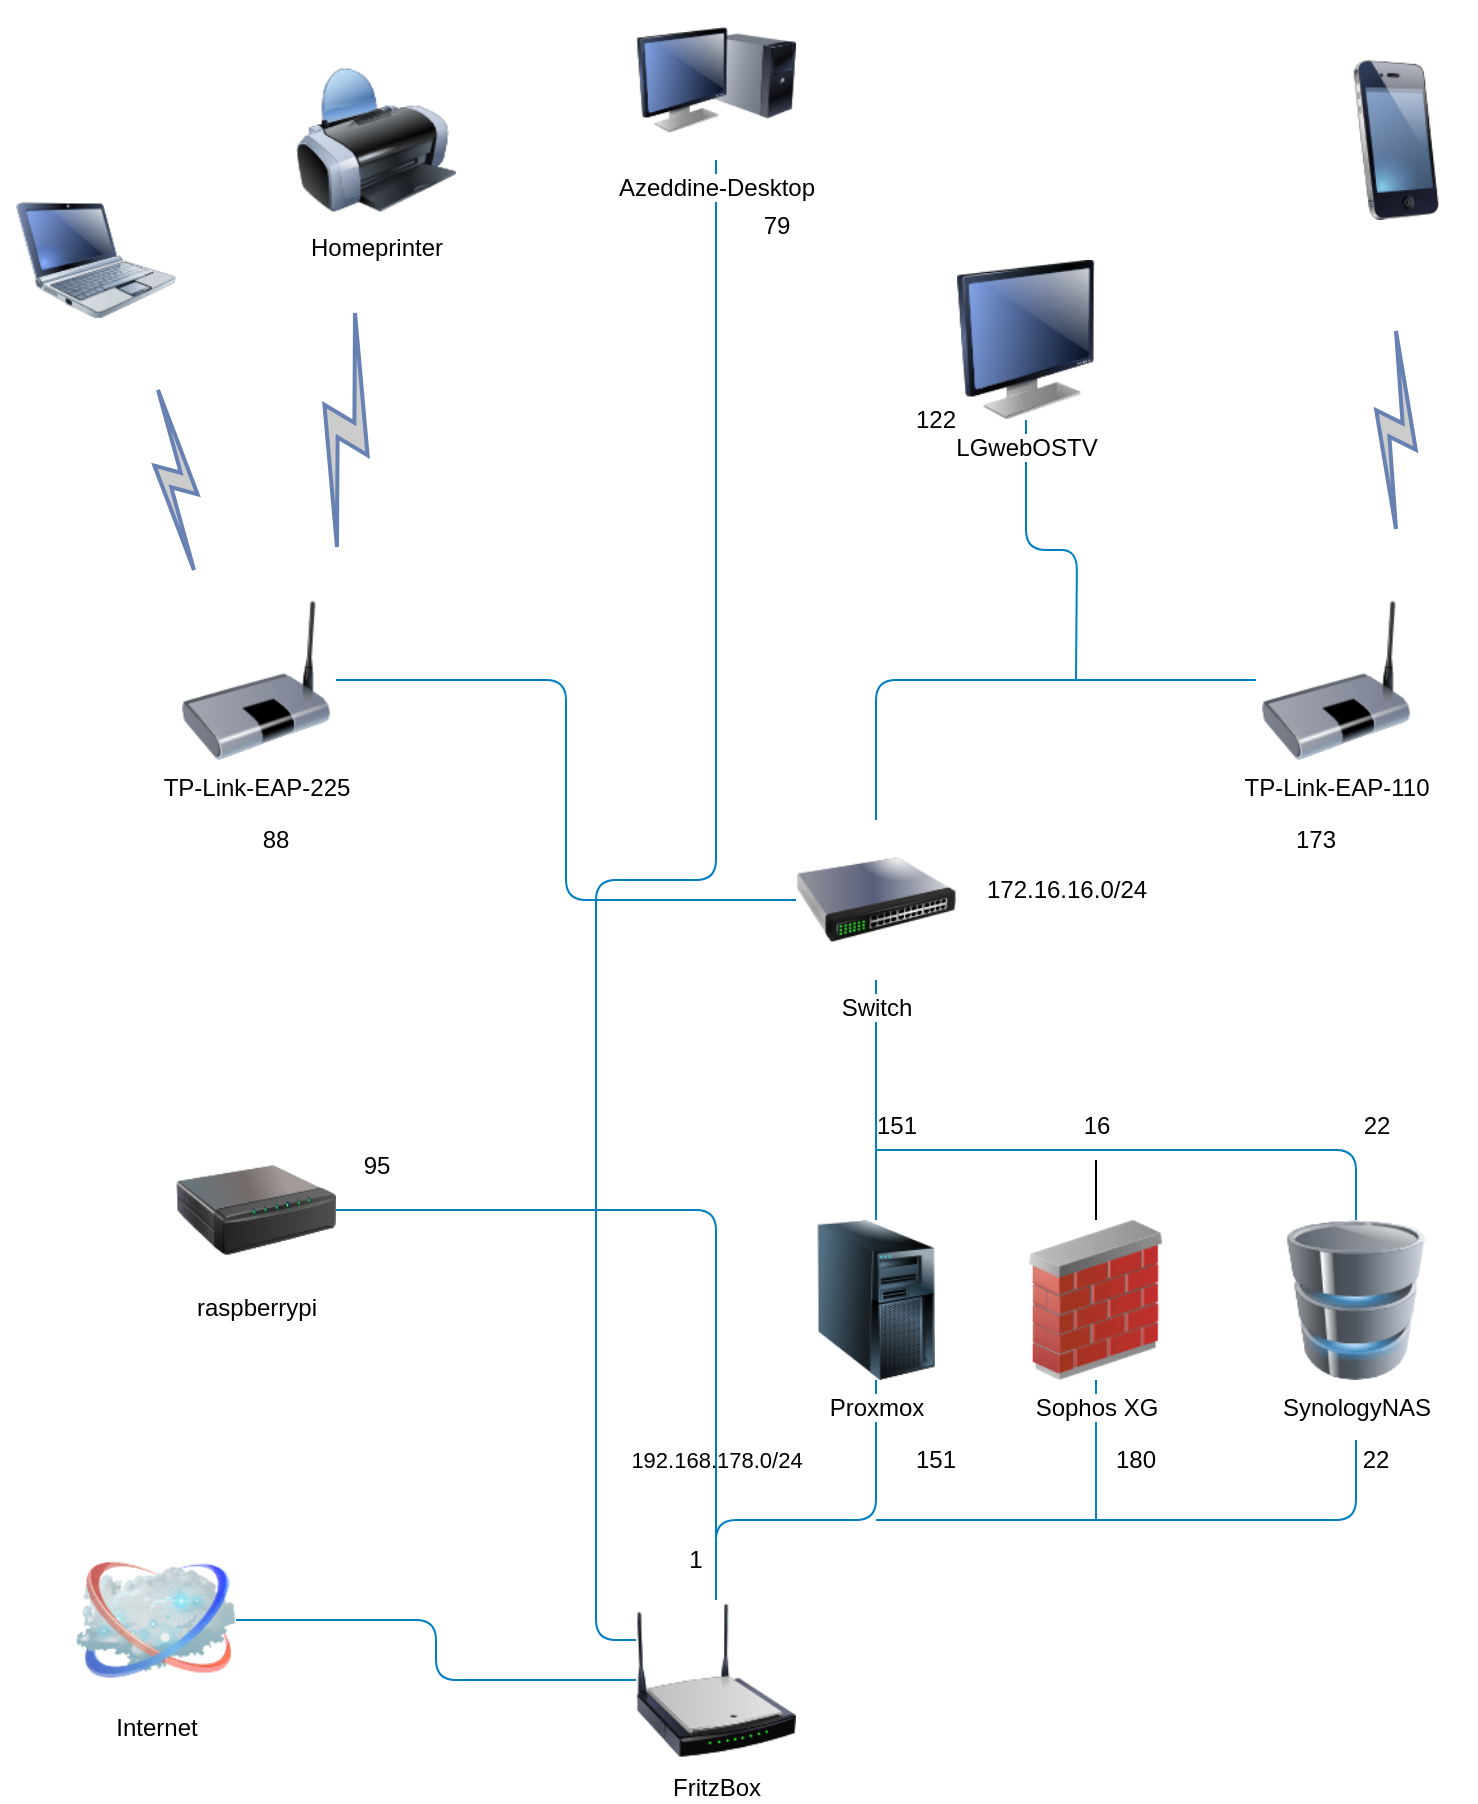 <mxfile version="22.0.4" type="github">
  <diagram name="Seite-1" id="OM7L8ei8c2Mwg7dozHId">
    <mxGraphModel dx="1434" dy="754" grid="1" gridSize="10" guides="1" tooltips="1" connect="1" arrows="1" fold="1" page="1" pageScale="1" pageWidth="827" pageHeight="1169" math="0" shadow="0">
      <root>
        <mxCell id="0" />
        <mxCell id="1" parent="0" />
        <mxCell id="hpNDVw6h97GG0qJbEyFV-1" value="" style="image;html=1;image=img/lib/clip_art/telecommunication/iPhone_128x128.png" vertex="1" parent="1">
          <mxGeometry x="690" y="70" width="80" height="80" as="geometry" />
        </mxCell>
        <mxCell id="hpNDVw6h97GG0qJbEyFV-2" style="edgeStyle=orthogonalEdgeStyle;rounded=1;orthogonalLoop=1;jettySize=auto;html=1;entryX=0;entryY=0.25;entryDx=0;entryDy=0;strokeColor=#0080c0;endArrow=none;endFill=0;" edge="1" parent="1" source="hpNDVw6h97GG0qJbEyFV-3" target="hpNDVw6h97GG0qJbEyFV-14">
          <mxGeometry relative="1" as="geometry" />
        </mxCell>
        <mxCell id="hpNDVw6h97GG0qJbEyFV-3" value="&lt;div&gt;Azeddine-Desktop&lt;/div&gt;" style="image;html=1;image=img/lib/clip_art/computers/Monitor_Tower_128x128.png" vertex="1" parent="1">
          <mxGeometry x="350" y="40" width="80" height="80" as="geometry" />
        </mxCell>
        <mxCell id="hpNDVw6h97GG0qJbEyFV-4" value="Homeprinter" style="image;html=1;image=img/lib/clip_art/computers/Printer_128x128.png" vertex="1" parent="1">
          <mxGeometry x="180" y="70" width="80" height="80" as="geometry" />
        </mxCell>
        <mxCell id="hpNDVw6h97GG0qJbEyFV-5" value="" style="image;html=1;image=img/lib/clip_art/computers/Netbook_128x128.png" vertex="1" parent="1">
          <mxGeometry x="40" y="130" width="80" height="80" as="geometry" />
        </mxCell>
        <mxCell id="hpNDVw6h97GG0qJbEyFV-6" style="edgeStyle=orthogonalEdgeStyle;rounded=1;orthogonalLoop=1;jettySize=auto;html=1;strokeColor=#0080c0;endArrow=none;endFill=0;" edge="1" parent="1" source="hpNDVw6h97GG0qJbEyFV-23" target="hpNDVw6h97GG0qJbEyFV-15">
          <mxGeometry relative="1" as="geometry">
            <mxPoint x="580" y="600" as="sourcePoint" />
          </mxGeometry>
        </mxCell>
        <mxCell id="hpNDVw6h97GG0qJbEyFV-7" style="edgeStyle=orthogonalEdgeStyle;rounded=1;orthogonalLoop=1;jettySize=auto;html=1;endArrow=none;endFill=0;strokeColor=#0080c0;" edge="1" parent="1" source="hpNDVw6h97GG0qJbEyFV-23" target="hpNDVw6h97GG0qJbEyFV-14">
          <mxGeometry relative="1" as="geometry">
            <mxPoint x="470" y="770" as="sourcePoint" />
            <Array as="points">
              <mxPoint x="470" y="800" />
              <mxPoint x="390" y="800" />
            </Array>
          </mxGeometry>
        </mxCell>
        <mxCell id="hpNDVw6h97GG0qJbEyFV-8" style="edgeStyle=none;rounded=1;orthogonalLoop=1;jettySize=auto;html=1;strokeColor=#0080c0;endArrow=none;endFill=0;" edge="1" parent="1" source="hpNDVw6h97GG0qJbEyFV-10">
          <mxGeometry relative="1" as="geometry">
            <mxPoint x="580" y="800" as="targetPoint" />
          </mxGeometry>
        </mxCell>
        <mxCell id="hpNDVw6h97GG0qJbEyFV-9" style="edgeStyle=none;rounded=1;orthogonalLoop=1;jettySize=auto;html=1;endArrow=none;endFill=0;" edge="1" parent="1" source="hpNDVw6h97GG0qJbEyFV-10">
          <mxGeometry relative="1" as="geometry">
            <mxPoint x="580" y="620" as="targetPoint" />
          </mxGeometry>
        </mxCell>
        <mxCell id="hpNDVw6h97GG0qJbEyFV-10" value="Sophos XG" style="image;html=1;image=img/lib/clip_art/networking/Firewall_02_128x128.png" vertex="1" parent="1">
          <mxGeometry x="540" y="650" width="80" height="80" as="geometry" />
        </mxCell>
        <mxCell id="hpNDVw6h97GG0qJbEyFV-11" value="Internet" style="image;html=1;image=img/lib/clip_art/networking/Cloud_128x128.png" vertex="1" parent="1">
          <mxGeometry x="70" y="810" width="80" height="80" as="geometry" />
        </mxCell>
        <mxCell id="hpNDVw6h97GG0qJbEyFV-12" style="edgeStyle=orthogonalEdgeStyle;orthogonalLoop=1;jettySize=auto;html=1;strokeColor=#0080c0;rounded=1;endArrow=none;endFill=0;" edge="1" parent="1" source="hpNDVw6h97GG0qJbEyFV-14" target="hpNDVw6h97GG0qJbEyFV-11">
          <mxGeometry relative="1" as="geometry" />
        </mxCell>
        <mxCell id="hpNDVw6h97GG0qJbEyFV-13" value="192.168.178.0/24" style="edgeLabel;html=1;align=center;verticalAlign=middle;resizable=0;points=[];" connectable="0" vertex="1" parent="hpNDVw6h97GG0qJbEyFV-12">
          <mxGeometry x="0.133" y="-1" relative="1" as="geometry">
            <mxPoint x="140" y="-79" as="offset" />
          </mxGeometry>
        </mxCell>
        <mxCell id="hpNDVw6h97GG0qJbEyFV-14" value="&lt;div&gt;FritzBox&lt;/div&gt;" style="image;html=1;image=img/lib/clip_art/networking/Wireless_Router_N_128x128.png" vertex="1" parent="1">
          <mxGeometry x="350" y="840" width="80" height="80" as="geometry" />
        </mxCell>
        <mxCell id="hpNDVw6h97GG0qJbEyFV-15" value="Switch" style="image;html=1;image=img/lib/clip_art/networking/Switch_128x128.png" vertex="1" parent="1">
          <mxGeometry x="430" y="450" width="80" height="80" as="geometry" />
        </mxCell>
        <mxCell id="hpNDVw6h97GG0qJbEyFV-16" style="edgeStyle=orthogonalEdgeStyle;rounded=1;orthogonalLoop=1;jettySize=auto;html=1;entryX=0;entryY=0.5;entryDx=0;entryDy=0;endArrow=none;endFill=0;strokeColor=#0080c0;" edge="1" parent="1" source="hpNDVw6h97GG0qJbEyFV-17" target="hpNDVw6h97GG0qJbEyFV-15">
          <mxGeometry relative="1" as="geometry" />
        </mxCell>
        <mxCell id="hpNDVw6h97GG0qJbEyFV-17" value="TP-Link-EAP-225" style="image;html=1;image=img/lib/clip_art/networking/Bridge_128x128.png" vertex="1" parent="1">
          <mxGeometry x="120" y="340" width="80" height="80" as="geometry" />
        </mxCell>
        <mxCell id="hpNDVw6h97GG0qJbEyFV-18" style="edgeStyle=orthogonalEdgeStyle;rounded=1;orthogonalLoop=1;jettySize=auto;html=1;strokeColor=#0080c0;endArrow=none;endFill=0;" edge="1" parent="1" source="hpNDVw6h97GG0qJbEyFV-19" target="hpNDVw6h97GG0qJbEyFV-15">
          <mxGeometry relative="1" as="geometry">
            <mxPoint x="490" y="400" as="targetPoint" />
          </mxGeometry>
        </mxCell>
        <mxCell id="hpNDVw6h97GG0qJbEyFV-19" value="TP-Link-EAP-110" style="image;html=1;image=img/lib/clip_art/networking/Bridge_128x128.png" vertex="1" parent="1">
          <mxGeometry x="660" y="340" width="80" height="80" as="geometry" />
        </mxCell>
        <mxCell id="hpNDVw6h97GG0qJbEyFV-20" value="" style="html=1;outlineConnect=0;fillColor=#CCCCCC;strokeColor=#6881B3;gradientColor=none;gradientDirection=north;strokeWidth=2;shape=mxgraph.networks.comm_link_edge;html=1;rounded=0;" edge="1" parent="1">
          <mxGeometry width="100" height="100" relative="1" as="geometry">
            <mxPoint x="730" y="310" as="sourcePoint" />
            <mxPoint x="730" y="200" as="targetPoint" />
            <Array as="points">
              <mxPoint x="650" y="210" />
            </Array>
          </mxGeometry>
        </mxCell>
        <mxCell id="hpNDVw6h97GG0qJbEyFV-21" value="" style="html=1;outlineConnect=0;fillColor=#CCCCCC;strokeColor=#6881B3;gradientColor=none;gradientDirection=north;strokeWidth=2;shape=mxgraph.networks.comm_link_edge;html=1;rounded=0;" edge="1" parent="1">
          <mxGeometry width="100" height="100" relative="1" as="geometry">
            <mxPoint x="200" y="320" as="sourcePoint" />
            <mxPoint x="210" y="190" as="targetPoint" />
            <Array as="points">
              <mxPoint x="130" y="200" />
            </Array>
          </mxGeometry>
        </mxCell>
        <mxCell id="hpNDVw6h97GG0qJbEyFV-22" value="" style="html=1;outlineConnect=0;fillColor=#CCCCCC;strokeColor=#6881B3;gradientColor=none;gradientDirection=north;strokeWidth=2;shape=mxgraph.networks.comm_link_edge;html=1;rounded=0;" edge="1" parent="1">
          <mxGeometry width="100" height="100" relative="1" as="geometry">
            <mxPoint x="130" y="330" as="sourcePoint" />
            <mxPoint x="110" y="230" as="targetPoint" />
            <Array as="points">
              <mxPoint x="50" y="250" />
            </Array>
          </mxGeometry>
        </mxCell>
        <mxCell id="hpNDVw6h97GG0qJbEyFV-23" value="&lt;div&gt;Proxmox&lt;/div&gt;" style="image;html=1;image=img/lib/clip_art/computers/Server_Tower_128x128.png" vertex="1" parent="1">
          <mxGeometry x="430" y="650" width="80" height="80" as="geometry" />
        </mxCell>
        <mxCell id="hpNDVw6h97GG0qJbEyFV-24" value="SynologyNAS" style="image;html=1;image=img/lib/clip_art/computers/Database_128x128.png" vertex="1" parent="1">
          <mxGeometry x="670" y="650" width="80" height="80" as="geometry" />
        </mxCell>
        <mxCell id="hpNDVw6h97GG0qJbEyFV-25" value="180" style="text;strokeColor=none;align=center;fillColor=none;html=1;verticalAlign=middle;whiteSpace=wrap;rounded=0;" vertex="1" parent="1">
          <mxGeometry x="590" y="760" width="20" height="20" as="geometry" />
        </mxCell>
        <mxCell id="hpNDVw6h97GG0qJbEyFV-26" value="1" style="text;strokeColor=none;align=center;fillColor=none;html=1;verticalAlign=middle;whiteSpace=wrap;rounded=0;" vertex="1" parent="1">
          <mxGeometry x="370" y="810" width="20" height="20" as="geometry" />
        </mxCell>
        <mxCell id="hpNDVw6h97GG0qJbEyFV-27" value="151" style="text;strokeColor=none;align=center;fillColor=none;html=1;verticalAlign=middle;whiteSpace=wrap;rounded=0;" vertex="1" parent="1">
          <mxGeometry x="490" y="760" width="20" height="20" as="geometry" />
        </mxCell>
        <mxCell id="hpNDVw6h97GG0qJbEyFV-28" value="22" style="text;strokeColor=none;align=center;fillColor=none;html=1;verticalAlign=middle;whiteSpace=wrap;rounded=0;" vertex="1" parent="1">
          <mxGeometry x="710" y="760" width="20" height="20" as="geometry" />
        </mxCell>
        <mxCell id="hpNDVw6h97GG0qJbEyFV-29" style="edgeStyle=none;rounded=1;orthogonalLoop=1;jettySize=auto;html=1;endArrow=none;endFill=0;strokeColor=#0080c0;" edge="1" parent="1" source="hpNDVw6h97GG0qJbEyFV-30" target="hpNDVw6h97GG0qJbEyFV-14">
          <mxGeometry relative="1" as="geometry">
            <Array as="points">
              <mxPoint x="390" y="645" />
            </Array>
          </mxGeometry>
        </mxCell>
        <mxCell id="hpNDVw6h97GG0qJbEyFV-30" value="raspberrypi" style="image;html=1;image=img/lib/clip_art/networking/Print_Server_128x128.png" vertex="1" parent="1">
          <mxGeometry x="120" y="610" width="80" height="70" as="geometry" />
        </mxCell>
        <mxCell id="hpNDVw6h97GG0qJbEyFV-31" style="edgeStyle=orthogonalEdgeStyle;rounded=1;orthogonalLoop=1;jettySize=auto;html=1;endArrow=none;endFill=0;strokeColor=#0080c0;" edge="1" parent="1" source="hpNDVw6h97GG0qJbEyFV-32">
          <mxGeometry relative="1" as="geometry">
            <mxPoint x="570" y="380" as="targetPoint" />
          </mxGeometry>
        </mxCell>
        <mxCell id="hpNDVw6h97GG0qJbEyFV-32" value="LGwebOSTV" style="image;html=1;image=img/lib/clip_art/computers/Monitor_128x128.png" vertex="1" parent="1">
          <mxGeometry x="480" y="170" width="130" height="80" as="geometry" />
        </mxCell>
        <mxCell id="hpNDVw6h97GG0qJbEyFV-33" value="88" style="text;strokeColor=none;align=center;fillColor=none;html=1;verticalAlign=middle;whiteSpace=wrap;rounded=0;" vertex="1" parent="1">
          <mxGeometry x="160" y="450" width="20" height="20" as="geometry" />
        </mxCell>
        <mxCell id="hpNDVw6h97GG0qJbEyFV-34" value="173" style="text;strokeColor=none;align=center;fillColor=none;html=1;verticalAlign=middle;whiteSpace=wrap;rounded=0;" vertex="1" parent="1">
          <mxGeometry x="680" y="450" width="20" height="20" as="geometry" />
        </mxCell>
        <mxCell id="hpNDVw6h97GG0qJbEyFV-35" value="122" style="text;strokeColor=none;align=center;fillColor=none;html=1;verticalAlign=middle;whiteSpace=wrap;rounded=0;" vertex="1" parent="1">
          <mxGeometry x="490" y="240" width="20" height="20" as="geometry" />
        </mxCell>
        <mxCell id="hpNDVw6h97GG0qJbEyFV-36" value="" style="endArrow=none;html=1;rounded=1;strokeColor=#0080c0;entryX=0.5;entryY=0;entryDx=0;entryDy=0;" edge="1" parent="1" target="hpNDVw6h97GG0qJbEyFV-24">
          <mxGeometry width="50" height="50" relative="1" as="geometry">
            <mxPoint x="470" y="615" as="sourcePoint" />
            <mxPoint x="710" y="615" as="targetPoint" />
            <Array as="points">
              <mxPoint x="580" y="615" />
              <mxPoint x="710" y="615" />
            </Array>
          </mxGeometry>
        </mxCell>
        <mxCell id="hpNDVw6h97GG0qJbEyFV-37" value="" style="endArrow=none;html=1;rounded=1;strokeColor=#0080c0;entryX=0;entryY=0;entryDx=0;entryDy=0;" edge="1" parent="1" target="hpNDVw6h97GG0qJbEyFV-28">
          <mxGeometry width="50" height="50" relative="1" as="geometry">
            <mxPoint x="470" y="800" as="sourcePoint" />
            <mxPoint x="734" y="835" as="targetPoint" />
            <Array as="points">
              <mxPoint x="580" y="800" />
              <mxPoint x="664" y="800" />
              <mxPoint x="710" y="800" />
            </Array>
          </mxGeometry>
        </mxCell>
        <mxCell id="hpNDVw6h97GG0qJbEyFV-38" value="172.16.16.0/24" style="text;html=1;align=center;verticalAlign=middle;resizable=0;points=[];autosize=1;strokeColor=none;fillColor=none;" vertex="1" parent="1">
          <mxGeometry x="510" y="470" width="110" height="30" as="geometry" />
        </mxCell>
        <mxCell id="hpNDVw6h97GG0qJbEyFV-39" value="16" style="text;html=1;align=center;verticalAlign=middle;resizable=0;points=[];autosize=1;strokeColor=none;fillColor=none;" vertex="1" parent="1">
          <mxGeometry x="560" y="588" width="40" height="30" as="geometry" />
        </mxCell>
        <mxCell id="hpNDVw6h97GG0qJbEyFV-40" value="22" style="text;html=1;align=center;verticalAlign=middle;resizable=0;points=[];autosize=1;strokeColor=none;fillColor=none;" vertex="1" parent="1">
          <mxGeometry x="700" y="588" width="40" height="30" as="geometry" />
        </mxCell>
        <mxCell id="hpNDVw6h97GG0qJbEyFV-41" value="151" style="text;html=1;align=center;verticalAlign=middle;resizable=0;points=[];autosize=1;strokeColor=none;fillColor=none;" vertex="1" parent="1">
          <mxGeometry x="460" y="588" width="40" height="30" as="geometry" />
        </mxCell>
        <mxCell id="hpNDVw6h97GG0qJbEyFV-42" value="95" style="text;html=1;align=center;verticalAlign=middle;resizable=0;points=[];autosize=1;strokeColor=none;fillColor=none;" vertex="1" parent="1">
          <mxGeometry x="200" y="608" width="40" height="30" as="geometry" />
        </mxCell>
        <mxCell id="hpNDVw6h97GG0qJbEyFV-43" value="79" style="text;html=1;align=center;verticalAlign=middle;resizable=0;points=[];autosize=1;strokeColor=none;fillColor=none;" vertex="1" parent="1">
          <mxGeometry x="400" y="138" width="40" height="30" as="geometry" />
        </mxCell>
      </root>
    </mxGraphModel>
  </diagram>
</mxfile>
